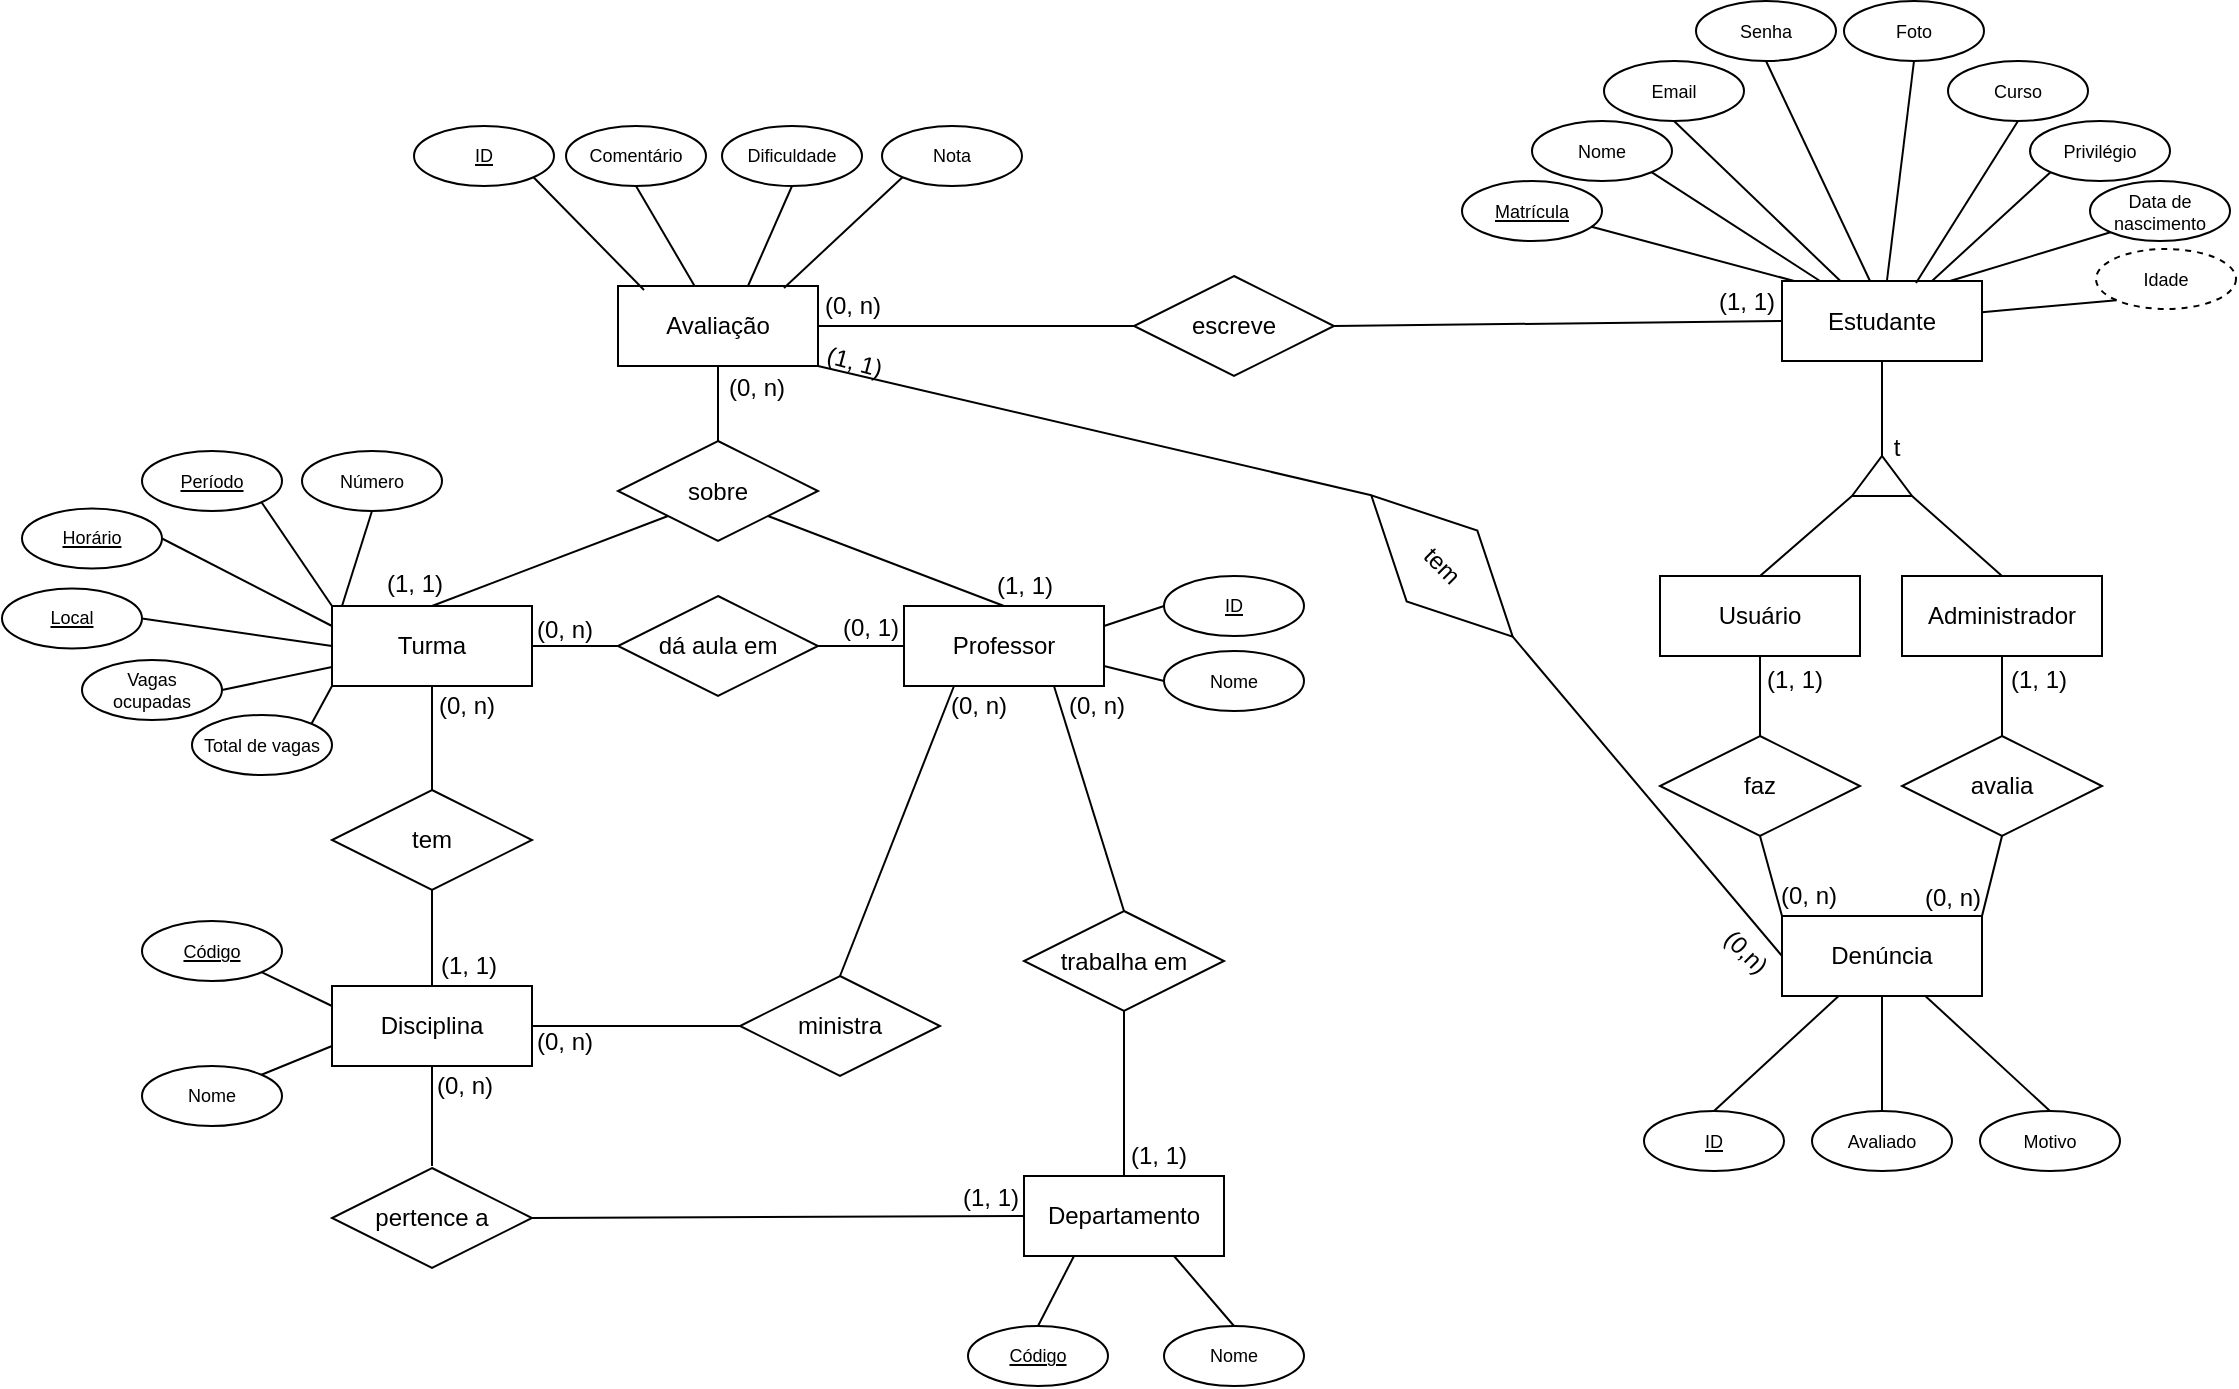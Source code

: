 <mxfile>
    <diagram id="_dQ7f9Yo4Ts8hIGpAVsA" name="Page-1">
        <mxGraphModel dx="1412" dy="1550" grid="1" gridSize="10" guides="1" tooltips="1" connect="1" arrows="1" fold="1" page="1" pageScale="1" pageWidth="850" pageHeight="1100" math="0" shadow="0">
            <root>
                <mxCell id="0"/>
                <mxCell id="1" parent="0"/>
                <mxCell id="75" style="edgeStyle=none;html=1;exitX=0.5;exitY=1;exitDx=0;exitDy=0;entryX=0.5;entryY=0;entryDx=0;entryDy=0;endArrow=none;endFill=0;" parent="1" source="3" edge="1">
                    <mxGeometry relative="1" as="geometry">
                        <mxPoint x="65" y="480" as="targetPoint"/>
                    </mxGeometry>
                </mxCell>
                <mxCell id="3" value="Disciplina" style="whiteSpace=wrap;html=1;align=center;" parent="1" vertex="1">
                    <mxGeometry x="15" y="390" width="100" height="40" as="geometry"/>
                </mxCell>
                <mxCell id="4" value="Administrador" style="whiteSpace=wrap;html=1;align=center;" parent="1" vertex="1">
                    <mxGeometry x="800" y="185" width="100" height="40" as="geometry"/>
                </mxCell>
                <mxCell id="77" style="edgeStyle=none;html=1;exitX=0.25;exitY=1;exitDx=0;exitDy=0;entryX=0.5;entryY=0;entryDx=0;entryDy=0;endArrow=none;endFill=0;" parent="1" source="5" target="33" edge="1">
                    <mxGeometry relative="1" as="geometry"/>
                </mxCell>
                <mxCell id="83" style="edgeStyle=none;html=1;exitX=0.75;exitY=1;exitDx=0;exitDy=0;entryX=0.5;entryY=0;entryDx=0;entryDy=0;endArrow=none;endFill=0;" parent="1" source="5" target="82" edge="1">
                    <mxGeometry relative="1" as="geometry"/>
                </mxCell>
                <mxCell id="5" value="Professor" style="whiteSpace=wrap;html=1;align=center;" parent="1" vertex="1">
                    <mxGeometry x="301" y="200" width="100" height="40" as="geometry"/>
                </mxCell>
                <mxCell id="55" style="edgeStyle=none;html=1;exitX=0.5;exitY=1;exitDx=0;exitDy=0;entryX=0.5;entryY=0;entryDx=0;entryDy=0;endArrow=none;endFill=0;" parent="1" source="6" target="54" edge="1">
                    <mxGeometry relative="1" as="geometry"/>
                </mxCell>
                <mxCell id="185" style="edgeStyle=none;html=1;exitX=1;exitY=1;exitDx=0;exitDy=0;entryX=0;entryY=0.5;entryDx=0;entryDy=0;endArrow=none;endFill=0;" parent="1" source="6" target="183" edge="1">
                    <mxGeometry relative="1" as="geometry"/>
                </mxCell>
                <mxCell id="6" value="Avaliação" style="whiteSpace=wrap;html=1;align=center;" parent="1" vertex="1">
                    <mxGeometry x="158" y="40" width="100" height="40" as="geometry"/>
                </mxCell>
                <mxCell id="184" style="edgeStyle=none;html=1;exitX=0;exitY=0.5;exitDx=0;exitDy=0;entryX=1;entryY=0.5;entryDx=0;entryDy=0;endArrow=none;endFill=0;" parent="1" source="7" target="183" edge="1">
                    <mxGeometry relative="1" as="geometry"/>
                </mxCell>
                <mxCell id="7" value="Denúncia" style="whiteSpace=wrap;html=1;align=center;" parent="1" vertex="1">
                    <mxGeometry x="740" y="355" width="100" height="40" as="geometry"/>
                </mxCell>
                <mxCell id="8" value="Departamento" style="whiteSpace=wrap;html=1;align=center;" parent="1" vertex="1">
                    <mxGeometry x="361" y="485" width="100" height="40" as="geometry"/>
                </mxCell>
                <mxCell id="15" style="edgeStyle=none;html=1;exitX=0.5;exitY=1;exitDx=0;exitDy=0;entryX=0;entryY=0;entryDx=15.0;entryDy=0;entryPerimeter=0;endArrow=none;endFill=0;" parent="1" source="9" target="10" edge="1">
                    <mxGeometry relative="1" as="geometry"/>
                </mxCell>
                <mxCell id="46" style="edgeStyle=none;html=1;exitX=0;exitY=0.5;exitDx=0;exitDy=0;entryX=1;entryY=0.5;entryDx=0;entryDy=0;endArrow=none;endFill=0;" parent="1" source="9" target="19" edge="1">
                    <mxGeometry relative="1" as="geometry">
                        <mxPoint x="580" y="57.5" as="targetPoint"/>
                    </mxGeometry>
                </mxCell>
                <mxCell id="124" style="edgeStyle=none;html=1;exitX=0.093;exitY=0.021;exitDx=0;exitDy=0;endArrow=none;endFill=0;exitPerimeter=0;" parent="1" source="9" target="115" edge="1">
                    <mxGeometry relative="1" as="geometry"/>
                </mxCell>
                <mxCell id="9" value="Estudante" style="whiteSpace=wrap;html=1;align=center;" parent="1" vertex="1">
                    <mxGeometry x="740" y="37.5" width="100" height="40" as="geometry"/>
                </mxCell>
                <mxCell id="16" style="edgeStyle=none;html=1;exitX=1;exitY=1;exitDx=0;exitDy=0;exitPerimeter=0;entryX=0.5;entryY=0;entryDx=0;entryDy=0;endArrow=none;endFill=0;" parent="1" source="10" target="4" edge="1">
                    <mxGeometry relative="1" as="geometry"/>
                </mxCell>
                <mxCell id="17" style="edgeStyle=none;html=1;exitX=0;exitY=1;exitDx=0;exitDy=0;exitPerimeter=0;entryX=0.5;entryY=0;entryDx=0;entryDy=0;endArrow=none;endFill=0;" parent="1" source="10" target="12" edge="1">
                    <mxGeometry relative="1" as="geometry"/>
                </mxCell>
                <mxCell id="10" value="" style="verticalLabelPosition=bottom;verticalAlign=top;html=1;shape=mxgraph.basic.acute_triangle;dx=0.5;" parent="1" vertex="1">
                    <mxGeometry x="775" y="125" width="30" height="20" as="geometry"/>
                </mxCell>
                <mxCell id="48" style="edgeStyle=none;html=1;exitX=0.5;exitY=1;exitDx=0;exitDy=0;endArrow=none;endFill=0;" parent="1" source="12" target="18" edge="1">
                    <mxGeometry relative="1" as="geometry"/>
                </mxCell>
                <mxCell id="12" value="Usuário" style="whiteSpace=wrap;html=1;align=center;" parent="1" vertex="1">
                    <mxGeometry x="679" y="185" width="100" height="40" as="geometry"/>
                </mxCell>
                <mxCell id="73" style="edgeStyle=none;html=1;exitX=0.5;exitY=1;exitDx=0;exitDy=0;endArrow=none;endFill=0;" parent="1" source="13" target="72" edge="1">
                    <mxGeometry relative="1" as="geometry">
                        <mxPoint x="65.364" y="290" as="targetPoint"/>
                    </mxGeometry>
                </mxCell>
                <mxCell id="97" style="edgeStyle=none;html=1;exitX=1;exitY=0.5;exitDx=0;exitDy=0;entryX=0;entryY=0.5;entryDx=0;entryDy=0;endArrow=none;endFill=0;" parent="1" source="13" target="96" edge="1">
                    <mxGeometry relative="1" as="geometry"/>
                </mxCell>
                <mxCell id="13" value="Turma" style="whiteSpace=wrap;html=1;align=center;" parent="1" vertex="1">
                    <mxGeometry x="15" y="200" width="100" height="40" as="geometry"/>
                </mxCell>
                <mxCell id="49" style="edgeStyle=none;html=1;exitX=0.5;exitY=1;exitDx=0;exitDy=0;entryX=0;entryY=0;entryDx=0;entryDy=0;endArrow=none;endFill=0;" parent="1" source="18" target="7" edge="1">
                    <mxGeometry relative="1" as="geometry"/>
                </mxCell>
                <mxCell id="18" value="faz" style="shape=rhombus;perimeter=rhombusPerimeter;whiteSpace=wrap;html=1;align=center;" parent="1" vertex="1">
                    <mxGeometry x="679" y="265" width="100" height="50" as="geometry"/>
                </mxCell>
                <mxCell id="47" style="edgeStyle=none;html=1;exitX=0;exitY=0.5;exitDx=0;exitDy=0;entryX=1;entryY=0.5;entryDx=0;entryDy=0;endArrow=none;endFill=0;" parent="1" source="19" target="6" edge="1">
                    <mxGeometry relative="1" as="geometry">
                        <mxPoint x="396" y="57.5" as="sourcePoint"/>
                    </mxGeometry>
                </mxCell>
                <mxCell id="19" value="escreve" style="shape=rhombus;perimeter=rhombusPerimeter;whiteSpace=wrap;html=1;align=center;" parent="1" vertex="1">
                    <mxGeometry x="416" y="35" width="100" height="50" as="geometry"/>
                </mxCell>
                <mxCell id="79" style="edgeStyle=none;html=1;entryX=1;entryY=0.5;entryDx=0;entryDy=0;endArrow=none;endFill=0;" parent="1" source="33" target="3" edge="1">
                    <mxGeometry relative="1" as="geometry"/>
                </mxCell>
                <mxCell id="33" value="ministra" style="shape=rhombus;perimeter=rhombusPerimeter;whiteSpace=wrap;html=1;align=center;" parent="1" vertex="1">
                    <mxGeometry x="219" y="385" width="100" height="50" as="geometry"/>
                </mxCell>
                <mxCell id="50" style="edgeStyle=none;html=1;exitX=0.5;exitY=1;exitDx=0;exitDy=0;endArrow=none;endFill=0;" parent="1" source="4" target="52" edge="1">
                    <mxGeometry relative="1" as="geometry">
                        <mxPoint x="870.0" y="225" as="sourcePoint"/>
                    </mxGeometry>
                </mxCell>
                <mxCell id="53" style="edgeStyle=none;html=1;exitX=0.5;exitY=1;exitDx=0;exitDy=0;entryX=1;entryY=0;entryDx=0;entryDy=0;endArrow=none;endFill=0;" parent="1" source="52" target="7" edge="1">
                    <mxGeometry relative="1" as="geometry"/>
                </mxCell>
                <mxCell id="52" value="avalia" style="shape=rhombus;perimeter=rhombusPerimeter;whiteSpace=wrap;html=1;align=center;" parent="1" vertex="1">
                    <mxGeometry x="800" y="265" width="100" height="50" as="geometry"/>
                </mxCell>
                <mxCell id="56" style="edgeStyle=none;html=1;entryX=0.5;entryY=0;entryDx=0;entryDy=0;endArrow=none;endFill=0;exitX=0;exitY=1;exitDx=0;exitDy=0;" parent="1" source="54" target="13" edge="1">
                    <mxGeometry relative="1" as="geometry">
                        <mxPoint x="141.744" y="155.872" as="sourcePoint"/>
                    </mxGeometry>
                </mxCell>
                <mxCell id="69" style="edgeStyle=none;html=1;exitX=1;exitY=1;exitDx=0;exitDy=0;entryX=0.5;entryY=0;entryDx=0;entryDy=0;endArrow=none;endFill=0;" parent="1" source="54" target="5" edge="1">
                    <mxGeometry relative="1" as="geometry">
                        <mxPoint x="276" y="155" as="sourcePoint"/>
                    </mxGeometry>
                </mxCell>
                <mxCell id="54" value="sobre" style="shape=rhombus;perimeter=rhombusPerimeter;whiteSpace=wrap;html=1;align=center;" parent="1" vertex="1">
                    <mxGeometry x="158" y="117.5" width="100" height="50" as="geometry"/>
                </mxCell>
                <mxCell id="60" value="(1, 1)" style="text;html=1;align=center;verticalAlign=middle;resizable=0;points=[];autosize=1;strokeColor=none;fillColor=none;" parent="1" vertex="1">
                    <mxGeometry x="721" y="222" width="50" height="30" as="geometry"/>
                </mxCell>
                <mxCell id="61" value="(0, n)" style="text;html=1;align=center;verticalAlign=middle;resizable=0;points=[];autosize=1;strokeColor=none;fillColor=none;" parent="1" vertex="1">
                    <mxGeometry x="728" y="330" width="50" height="30" as="geometry"/>
                </mxCell>
                <mxCell id="62" value="(0, n)" style="text;html=1;align=center;verticalAlign=middle;resizable=0;points=[];autosize=1;strokeColor=none;fillColor=none;" parent="1" vertex="1">
                    <mxGeometry x="800" y="331" width="50" height="30" as="geometry"/>
                </mxCell>
                <mxCell id="63" value="(1, 1)" style="text;html=1;align=center;verticalAlign=middle;resizable=0;points=[];autosize=1;strokeColor=none;fillColor=none;" parent="1" vertex="1">
                    <mxGeometry x="843" y="222" width="50" height="30" as="geometry"/>
                </mxCell>
                <mxCell id="64" value="(0, n)" style="text;html=1;align=center;verticalAlign=middle;resizable=0;points=[];autosize=1;strokeColor=none;fillColor=none;" parent="1" vertex="1">
                    <mxGeometry x="250" y="34.5" width="50" height="30" as="geometry"/>
                </mxCell>
                <mxCell id="65" value="(1, 1)" style="text;html=1;align=center;verticalAlign=middle;resizable=0;points=[];autosize=1;strokeColor=none;fillColor=none;" parent="1" vertex="1">
                    <mxGeometry x="697" y="32.5" width="50" height="30" as="geometry"/>
                </mxCell>
                <mxCell id="66" value="(0, n)" style="text;html=1;align=center;verticalAlign=middle;resizable=0;points=[];autosize=1;strokeColor=none;fillColor=none;" parent="1" vertex="1">
                    <mxGeometry x="202" y="75.5" width="50" height="30" as="geometry"/>
                </mxCell>
                <mxCell id="68" value="(1, 1)" style="text;html=1;align=center;verticalAlign=middle;resizable=0;points=[];autosize=1;strokeColor=none;fillColor=none;" parent="1" vertex="1">
                    <mxGeometry x="31" y="174" width="50" height="30" as="geometry"/>
                </mxCell>
                <mxCell id="70" value="(1, 1)" style="text;html=1;align=center;verticalAlign=middle;resizable=0;points=[];autosize=1;strokeColor=none;fillColor=none;" parent="1" vertex="1">
                    <mxGeometry x="336" y="175" width="50" height="30" as="geometry"/>
                </mxCell>
                <mxCell id="76" style="edgeStyle=none;html=1;exitX=1;exitY=0.5;exitDx=0;exitDy=0;entryX=0;entryY=0.5;entryDx=0;entryDy=0;endArrow=none;endFill=0;" parent="1" source="71" target="8" edge="1">
                    <mxGeometry relative="1" as="geometry"/>
                </mxCell>
                <mxCell id="71" value="pertence a" style="shape=rhombus;perimeter=rhombusPerimeter;whiteSpace=wrap;html=1;align=center;" parent="1" vertex="1">
                    <mxGeometry x="15" y="481" width="100" height="50" as="geometry"/>
                </mxCell>
                <mxCell id="74" style="edgeStyle=none;html=1;exitX=0.5;exitY=1;exitDx=0;exitDy=0;entryX=0.5;entryY=0;entryDx=0;entryDy=0;endArrow=none;endFill=0;" parent="1" source="72" target="3" edge="1">
                    <mxGeometry relative="1" as="geometry"/>
                </mxCell>
                <mxCell id="72" value="tem" style="shape=rhombus;perimeter=rhombusPerimeter;whiteSpace=wrap;html=1;align=center;" parent="1" vertex="1">
                    <mxGeometry x="15" y="292" width="100" height="50" as="geometry"/>
                </mxCell>
                <mxCell id="84" style="edgeStyle=none;html=1;exitX=0.5;exitY=1;exitDx=0;exitDy=0;entryX=0.5;entryY=0;entryDx=0;entryDy=0;endArrow=none;endFill=0;" parent="1" source="82" target="8" edge="1">
                    <mxGeometry relative="1" as="geometry"/>
                </mxCell>
                <mxCell id="82" value="trabalha em" style="shape=rhombus;perimeter=rhombusPerimeter;whiteSpace=wrap;html=1;align=center;" parent="1" vertex="1">
                    <mxGeometry x="361" y="352.5" width="100" height="50" as="geometry"/>
                </mxCell>
                <mxCell id="88" value="(1, 1)" style="text;html=1;align=center;verticalAlign=middle;resizable=0;points=[];autosize=1;strokeColor=none;fillColor=none;" parent="1" vertex="1">
                    <mxGeometry x="58" y="365" width="50" height="30" as="geometry"/>
                </mxCell>
                <mxCell id="89" value="(0, n)" style="text;html=1;align=center;verticalAlign=middle;resizable=0;points=[];autosize=1;strokeColor=none;fillColor=none;" parent="1" vertex="1">
                    <mxGeometry x="57" y="235" width="50" height="30" as="geometry"/>
                </mxCell>
                <mxCell id="90" value="(1, 1)" style="text;html=1;align=center;verticalAlign=middle;resizable=0;points=[];autosize=1;strokeColor=none;fillColor=none;" parent="1" vertex="1">
                    <mxGeometry x="319" y="481" width="50" height="30" as="geometry"/>
                </mxCell>
                <mxCell id="91" value="(0, n)" style="text;html=1;align=center;verticalAlign=middle;resizable=0;points=[];autosize=1;strokeColor=none;fillColor=none;" parent="1" vertex="1">
                    <mxGeometry x="56" y="425" width="50" height="30" as="geometry"/>
                </mxCell>
                <mxCell id="92" value="(0, n)" style="text;html=1;align=center;verticalAlign=middle;resizable=0;points=[];autosize=1;strokeColor=none;fillColor=none;" parent="1" vertex="1">
                    <mxGeometry x="313" y="235" width="50" height="30" as="geometry"/>
                </mxCell>
                <mxCell id="93" value="(0, n)" style="text;html=1;align=center;verticalAlign=middle;resizable=0;points=[];autosize=1;strokeColor=none;fillColor=none;" parent="1" vertex="1">
                    <mxGeometry x="106" y="403" width="50" height="30" as="geometry"/>
                </mxCell>
                <mxCell id="94" value="(1, 1)" style="text;html=1;align=center;verticalAlign=middle;resizable=0;points=[];autosize=1;strokeColor=none;fillColor=none;" parent="1" vertex="1">
                    <mxGeometry x="403" y="460" width="50" height="30" as="geometry"/>
                </mxCell>
                <mxCell id="95" value="(0, n)" style="text;html=1;align=center;verticalAlign=middle;resizable=0;points=[];autosize=1;strokeColor=none;fillColor=none;" parent="1" vertex="1">
                    <mxGeometry x="372" y="235" width="50" height="30" as="geometry"/>
                </mxCell>
                <mxCell id="98" style="edgeStyle=none;html=1;exitX=1;exitY=0.5;exitDx=0;exitDy=0;entryX=0;entryY=0.5;entryDx=0;entryDy=0;endArrow=none;endFill=0;" parent="1" source="96" target="5" edge="1">
                    <mxGeometry relative="1" as="geometry"/>
                </mxCell>
                <mxCell id="96" value="dá aula em" style="shape=rhombus;perimeter=rhombusPerimeter;whiteSpace=wrap;html=1;align=center;" parent="1" vertex="1">
                    <mxGeometry x="158" y="195" width="100" height="50" as="geometry"/>
                </mxCell>
                <mxCell id="99" value="(0, n)" style="text;html=1;align=center;verticalAlign=middle;resizable=0;points=[];autosize=1;strokeColor=none;fillColor=none;" parent="1" vertex="1">
                    <mxGeometry x="106" y="197" width="50" height="30" as="geometry"/>
                </mxCell>
                <mxCell id="100" value="(0, 1)" style="text;html=1;align=center;verticalAlign=middle;resizable=0;points=[];autosize=1;strokeColor=none;fillColor=none;" parent="1" vertex="1">
                    <mxGeometry x="259" y="196" width="50" height="30" as="geometry"/>
                </mxCell>
                <mxCell id="127" style="edgeStyle=none;html=1;exitX=0.5;exitY=1;exitDx=0;exitDy=0;endArrow=none;endFill=0;entryX=0.44;entryY=0;entryDx=0;entryDy=0;entryPerimeter=0;" parent="1" source="114" target="9" edge="1">
                    <mxGeometry relative="1" as="geometry">
                        <mxPoint x="764" y="37.5" as="targetPoint"/>
                    </mxGeometry>
                </mxCell>
                <mxCell id="114" value="Senha" style="ellipse;whiteSpace=wrap;html=1;align=center;fontSize=9;" parent="1" vertex="1">
                    <mxGeometry x="697" y="-102.5" width="70" height="30" as="geometry"/>
                </mxCell>
                <mxCell id="115" value="&lt;u style=&quot;font-size: 9px;&quot;&gt;Matrícula&lt;br style=&quot;font-size: 9px;&quot;&gt;&lt;/u&gt;" style="ellipse;whiteSpace=wrap;html=1;align=center;fontSize=9;" parent="1" vertex="1">
                    <mxGeometry x="580" y="-12.5" width="70" height="30" as="geometry"/>
                </mxCell>
                <mxCell id="126" style="edgeStyle=none;html=1;exitX=0.5;exitY=1;exitDx=0;exitDy=0;endArrow=none;endFill=0;" parent="1" source="116" target="9" edge="1">
                    <mxGeometry relative="1" as="geometry">
                        <mxPoint x="764" y="37.5" as="targetPoint"/>
                    </mxGeometry>
                </mxCell>
                <mxCell id="116" value="Email" style="ellipse;whiteSpace=wrap;html=1;align=center;fontSize=9;" parent="1" vertex="1">
                    <mxGeometry x="651" y="-72.5" width="70" height="30" as="geometry"/>
                </mxCell>
                <mxCell id="125" style="edgeStyle=none;html=1;exitX=1;exitY=1;exitDx=0;exitDy=0;endArrow=none;endFill=0;" parent="1" source="117" target="9" edge="1">
                    <mxGeometry relative="1" as="geometry"/>
                </mxCell>
                <mxCell id="117" value="Nome" style="ellipse;whiteSpace=wrap;html=1;align=center;fontSize=9;" parent="1" vertex="1">
                    <mxGeometry x="615" y="-42.5" width="70" height="30" as="geometry"/>
                </mxCell>
                <mxCell id="129" style="edgeStyle=none;html=1;exitX=0.5;exitY=1;exitDx=0;exitDy=0;entryX=0.67;entryY=0.025;entryDx=0;entryDy=0;endArrow=none;endFill=0;entryPerimeter=0;" parent="1" source="118" target="9" edge="1">
                    <mxGeometry relative="1" as="geometry"/>
                </mxCell>
                <mxCell id="118" value="Curso" style="ellipse;whiteSpace=wrap;html=1;align=center;fontSize=9;" parent="1" vertex="1">
                    <mxGeometry x="823" y="-72.5" width="70" height="30" as="geometry"/>
                </mxCell>
                <mxCell id="131" style="edgeStyle=none;html=1;exitX=0;exitY=1;exitDx=0;exitDy=0;endArrow=none;endFill=0;" parent="1" source="120" edge="1">
                    <mxGeometry relative="1" as="geometry">
                        <mxPoint x="824" y="37.5" as="targetPoint"/>
                    </mxGeometry>
                </mxCell>
                <mxCell id="120" value="Data de nascimento" style="ellipse;whiteSpace=wrap;html=1;align=center;fontSize=9;" parent="1" vertex="1">
                    <mxGeometry x="894" y="-12.5" width="70" height="30" as="geometry"/>
                </mxCell>
                <mxCell id="128" style="edgeStyle=none;html=1;exitX=0.5;exitY=1;exitDx=0;exitDy=0;endArrow=none;endFill=0;" parent="1" source="121" target="9" edge="1">
                    <mxGeometry relative="1" as="geometry"/>
                </mxCell>
                <mxCell id="121" value="Foto" style="ellipse;whiteSpace=wrap;html=1;align=center;fontSize=9;" parent="1" vertex="1">
                    <mxGeometry x="771" y="-102.5" width="70" height="30" as="geometry"/>
                </mxCell>
                <mxCell id="130" style="edgeStyle=none;html=1;exitX=0;exitY=1;exitDx=0;exitDy=0;endArrow=none;endFill=0;" parent="1" source="122" target="9" edge="1">
                    <mxGeometry relative="1" as="geometry">
                        <mxPoint x="834" y="37.5" as="targetPoint"/>
                    </mxGeometry>
                </mxCell>
                <mxCell id="122" value="&lt;font style=&quot;font-size: 9px;&quot;&gt;Idade&lt;/font&gt;" style="ellipse;whiteSpace=wrap;html=1;align=center;dashed=1;fontSize=9;" parent="1" vertex="1">
                    <mxGeometry x="897" y="21.5" width="70" height="30" as="geometry"/>
                </mxCell>
                <mxCell id="142" style="edgeStyle=none;html=1;exitX=1;exitY=0.5;exitDx=0;exitDy=0;entryX=0;entryY=0.25;entryDx=0;entryDy=0;fontSize=9;endArrow=none;endFill=0;" parent="1" source="132" target="13" edge="1">
                    <mxGeometry relative="1" as="geometry"/>
                </mxCell>
                <mxCell id="132" value="&lt;u&gt;Horário&lt;/u&gt;" style="ellipse;whiteSpace=wrap;html=1;align=center;fontSize=9;" parent="1" vertex="1">
                    <mxGeometry x="-140" y="151.25" width="70" height="30" as="geometry"/>
                </mxCell>
                <mxCell id="147" style="edgeStyle=none;html=1;exitX=1;exitY=0;exitDx=0;exitDy=0;entryX=0;entryY=1;entryDx=0;entryDy=0;fontSize=9;endArrow=none;endFill=0;" parent="1" source="133" target="13" edge="1">
                    <mxGeometry relative="1" as="geometry"/>
                </mxCell>
                <mxCell id="133" value="Total de vagas" style="ellipse;whiteSpace=wrap;html=1;align=center;fontSize=9;" parent="1" vertex="1">
                    <mxGeometry x="-55" y="254.5" width="70" height="30" as="geometry"/>
                </mxCell>
                <mxCell id="141" style="edgeStyle=none;html=1;exitX=1;exitY=1;exitDx=0;exitDy=0;entryX=0;entryY=0;entryDx=0;entryDy=0;fontSize=9;endArrow=none;endFill=0;" parent="1" source="134" target="13" edge="1">
                    <mxGeometry relative="1" as="geometry"/>
                </mxCell>
                <mxCell id="134" value="&lt;u&gt;Período&lt;/u&gt;" style="ellipse;whiteSpace=wrap;html=1;align=center;fontSize=9;" parent="1" vertex="1">
                    <mxGeometry x="-80" y="122.5" width="70" height="30" as="geometry"/>
                </mxCell>
                <mxCell id="143" style="edgeStyle=none;html=1;exitX=1;exitY=0.5;exitDx=0;exitDy=0;entryX=0;entryY=0.5;entryDx=0;entryDy=0;fontSize=9;endArrow=none;endFill=0;" parent="1" source="135" target="13" edge="1">
                    <mxGeometry relative="1" as="geometry"/>
                </mxCell>
                <mxCell id="135" value="&lt;u&gt;Local&lt;/u&gt;" style="ellipse;whiteSpace=wrap;html=1;align=center;fontSize=9;" parent="1" vertex="1">
                    <mxGeometry x="-150" y="191.25" width="70" height="30" as="geometry"/>
                </mxCell>
                <mxCell id="140" style="edgeStyle=none;html=1;exitX=0.5;exitY=1;exitDx=0;exitDy=0;fontSize=9;endArrow=none;endFill=0;" parent="1" source="136" edge="1">
                    <mxGeometry relative="1" as="geometry">
                        <mxPoint x="20" y="200" as="targetPoint"/>
                    </mxGeometry>
                </mxCell>
                <mxCell id="136" value="Número" style="ellipse;whiteSpace=wrap;html=1;align=center;fontSize=9;" parent="1" vertex="1">
                    <mxGeometry y="122.5" width="70" height="30" as="geometry"/>
                </mxCell>
                <mxCell id="146" style="edgeStyle=none;html=1;exitX=1;exitY=0.5;exitDx=0;exitDy=0;fontSize=9;endArrow=none;endFill=0;" parent="1" source="137" target="13" edge="1">
                    <mxGeometry relative="1" as="geometry"/>
                </mxCell>
                <mxCell id="137" value="Vagas &lt;br&gt;ocupadas" style="ellipse;whiteSpace=wrap;html=1;align=center;fontSize=9;" parent="1" vertex="1">
                    <mxGeometry x="-110" y="227" width="70" height="30" as="geometry"/>
                </mxCell>
                <mxCell id="150" style="edgeStyle=none;html=1;exitX=1;exitY=1;exitDx=0;exitDy=0;entryX=0;entryY=0.25;entryDx=0;entryDy=0;fontSize=9;endArrow=none;endFill=0;" parent="1" source="148" target="3" edge="1">
                    <mxGeometry relative="1" as="geometry"/>
                </mxCell>
                <mxCell id="148" value="&lt;u&gt;Código&lt;/u&gt;" style="ellipse;whiteSpace=wrap;html=1;align=center;fontSize=9;" parent="1" vertex="1">
                    <mxGeometry x="-80" y="357.5" width="70" height="30" as="geometry"/>
                </mxCell>
                <mxCell id="151" style="edgeStyle=none;html=1;exitX=1;exitY=0;exitDx=0;exitDy=0;entryX=0;entryY=0.75;entryDx=0;entryDy=0;fontSize=9;endArrow=none;endFill=0;" parent="1" source="149" target="3" edge="1">
                    <mxGeometry relative="1" as="geometry"/>
                </mxCell>
                <mxCell id="149" value="Nome" style="ellipse;whiteSpace=wrap;html=1;align=center;fontSize=9;" parent="1" vertex="1">
                    <mxGeometry x="-80" y="430" width="70" height="30" as="geometry"/>
                </mxCell>
                <mxCell id="158" style="edgeStyle=none;html=1;exitX=0.5;exitY=0;exitDx=0;exitDy=0;entryX=0.25;entryY=1;entryDx=0;entryDy=0;fontSize=9;endArrow=none;endFill=0;" parent="1" source="155" target="8" edge="1">
                    <mxGeometry relative="1" as="geometry"/>
                </mxCell>
                <mxCell id="155" value="&lt;u&gt;Código&lt;/u&gt;" style="ellipse;whiteSpace=wrap;html=1;align=center;fontSize=9;" parent="1" vertex="1">
                    <mxGeometry x="333" y="560" width="70" height="30" as="geometry"/>
                </mxCell>
                <mxCell id="159" style="edgeStyle=none;html=1;exitX=0.5;exitY=0;exitDx=0;exitDy=0;entryX=0.75;entryY=1;entryDx=0;entryDy=0;fontSize=9;endArrow=none;endFill=0;" parent="1" source="157" target="8" edge="1">
                    <mxGeometry relative="1" as="geometry"/>
                </mxCell>
                <mxCell id="157" value="Nome" style="ellipse;whiteSpace=wrap;html=1;align=center;fontSize=9;" parent="1" vertex="1">
                    <mxGeometry x="431" y="560" width="70" height="30" as="geometry"/>
                </mxCell>
                <mxCell id="164" style="edgeStyle=none;html=1;exitX=0;exitY=0.5;exitDx=0;exitDy=0;entryX=1;entryY=0.25;entryDx=0;entryDy=0;fontSize=9;endArrow=none;endFill=0;" parent="1" source="161" target="5" edge="1">
                    <mxGeometry relative="1" as="geometry"/>
                </mxCell>
                <mxCell id="161" value="&lt;u&gt;ID&lt;br&gt;&lt;/u&gt;" style="ellipse;whiteSpace=wrap;html=1;align=center;fontSize=9;" parent="1" vertex="1">
                    <mxGeometry x="431" y="185" width="70" height="30" as="geometry"/>
                </mxCell>
                <mxCell id="165" style="edgeStyle=none;html=1;exitX=0;exitY=0.5;exitDx=0;exitDy=0;entryX=1;entryY=0.75;entryDx=0;entryDy=0;fontSize=9;endArrow=none;endFill=0;" parent="1" source="163" target="5" edge="1">
                    <mxGeometry relative="1" as="geometry"/>
                </mxCell>
                <mxCell id="163" value="Nome" style="ellipse;whiteSpace=wrap;html=1;align=center;fontSize=9;" parent="1" vertex="1">
                    <mxGeometry x="431" y="222.5" width="70" height="30" as="geometry"/>
                </mxCell>
                <mxCell id="170" style="edgeStyle=none;html=1;exitX=1;exitY=1;exitDx=0;exitDy=0;entryX=0.13;entryY=0.05;entryDx=0;entryDy=0;fontSize=9;endArrow=none;endFill=0;entryPerimeter=0;" parent="1" source="166" target="6" edge="1">
                    <mxGeometry relative="1" as="geometry"/>
                </mxCell>
                <mxCell id="166" value="&lt;u&gt;ID&lt;/u&gt;" style="ellipse;whiteSpace=wrap;html=1;align=center;fontSize=9;" parent="1" vertex="1">
                    <mxGeometry x="56" y="-40" width="70" height="30" as="geometry"/>
                </mxCell>
                <mxCell id="171" style="edgeStyle=none;html=1;exitX=0.5;exitY=1;exitDx=0;exitDy=0;fontSize=9;endArrow=none;endFill=0;" parent="1" source="167" target="6" edge="1">
                    <mxGeometry relative="1" as="geometry"/>
                </mxCell>
                <mxCell id="167" value="Comentário" style="ellipse;whiteSpace=wrap;html=1;align=center;fontSize=9;" parent="1" vertex="1">
                    <mxGeometry x="132" y="-40" width="70" height="30" as="geometry"/>
                </mxCell>
                <mxCell id="169" style="edgeStyle=none;html=1;exitX=0;exitY=1;exitDx=0;exitDy=0;fontSize=9;endArrow=none;endFill=0;entryX=0.83;entryY=0.025;entryDx=0;entryDy=0;entryPerimeter=0;" parent="1" source="168" target="6" edge="1">
                    <mxGeometry relative="1" as="geometry">
                        <mxPoint x="240" y="50" as="targetPoint"/>
                    </mxGeometry>
                </mxCell>
                <mxCell id="168" value="Nota" style="ellipse;whiteSpace=wrap;html=1;align=center;fontSize=9;" parent="1" vertex="1">
                    <mxGeometry x="290" y="-40" width="70" height="30" as="geometry"/>
                </mxCell>
                <mxCell id="175" style="edgeStyle=none;html=1;exitX=0.5;exitY=0;exitDx=0;exitDy=0;fontSize=9;endArrow=none;endFill=0;" parent="1" source="172" target="7" edge="1">
                    <mxGeometry relative="1" as="geometry"/>
                </mxCell>
                <mxCell id="172" value="&lt;u&gt;ID&lt;/u&gt;" style="ellipse;whiteSpace=wrap;html=1;align=center;fontSize=9;" parent="1" vertex="1">
                    <mxGeometry x="671" y="452.5" width="70" height="30" as="geometry"/>
                </mxCell>
                <mxCell id="177" style="edgeStyle=none;html=1;exitX=0.5;exitY=0;exitDx=0;exitDy=0;fontSize=9;endArrow=none;endFill=0;" parent="1" source="173" target="7" edge="1">
                    <mxGeometry relative="1" as="geometry"/>
                </mxCell>
                <mxCell id="173" value="Avaliado" style="ellipse;whiteSpace=wrap;html=1;align=center;fontSize=9;" parent="1" vertex="1">
                    <mxGeometry x="755" y="452.5" width="70" height="30" as="geometry"/>
                </mxCell>
                <mxCell id="176" style="edgeStyle=none;html=1;exitX=0.5;exitY=0;exitDx=0;exitDy=0;fontSize=9;endArrow=none;endFill=0;" parent="1" source="174" target="7" edge="1">
                    <mxGeometry relative="1" as="geometry"/>
                </mxCell>
                <mxCell id="174" value="Motivo" style="ellipse;whiteSpace=wrap;html=1;align=center;fontSize=9;" parent="1" vertex="1">
                    <mxGeometry x="839" y="452.5" width="70" height="30" as="geometry"/>
                </mxCell>
                <mxCell id="179" style="edgeStyle=none;html=1;exitX=0.5;exitY=1;exitDx=0;exitDy=0;entryX=0.65;entryY=0;entryDx=0;entryDy=0;endArrow=none;endFill=0;entryPerimeter=0;" parent="1" source="178" target="6" edge="1">
                    <mxGeometry relative="1" as="geometry"/>
                </mxCell>
                <mxCell id="178" value="Dificuldade" style="ellipse;whiteSpace=wrap;html=1;align=center;fontSize=9;" parent="1" vertex="1">
                    <mxGeometry x="210" y="-40" width="70" height="30" as="geometry"/>
                </mxCell>
                <mxCell id="180" value="t" style="text;html=1;align=center;verticalAlign=middle;resizable=0;points=[];autosize=1;strokeColor=none;fillColor=none;" parent="1" vertex="1">
                    <mxGeometry x="782" y="105.5" width="30" height="30" as="geometry"/>
                </mxCell>
                <mxCell id="182" style="edgeStyle=none;html=1;exitX=0;exitY=1;exitDx=0;exitDy=0;entryX=0.75;entryY=0;entryDx=0;entryDy=0;endArrow=none;endFill=0;" parent="1" source="181" target="9" edge="1">
                    <mxGeometry relative="1" as="geometry"/>
                </mxCell>
                <mxCell id="181" value="Privilégio" style="ellipse;whiteSpace=wrap;html=1;align=center;fontSize=9;" parent="1" vertex="1">
                    <mxGeometry x="864" y="-42.5" width="70" height="30" as="geometry"/>
                </mxCell>
                <mxCell id="183" value="tem" style="shape=rhombus;perimeter=rhombusPerimeter;whiteSpace=wrap;html=1;align=center;rotation=45;" parent="1" vertex="1">
                    <mxGeometry x="520" y="155" width="100" height="50" as="geometry"/>
                </mxCell>
                <mxCell id="186" value="(0,n)" style="text;html=1;align=center;verticalAlign=middle;resizable=0;points=[];autosize=1;strokeColor=none;fillColor=none;rotation=45;" parent="1" vertex="1">
                    <mxGeometry x="697" y="357.5" width="50" height="30" as="geometry"/>
                </mxCell>
                <mxCell id="187" value="(1, 1)" style="text;html=1;align=center;verticalAlign=middle;resizable=0;points=[];autosize=1;strokeColor=none;fillColor=none;rotation=15;" parent="1" vertex="1">
                    <mxGeometry x="251" y="62.5" width="50" height="30" as="geometry"/>
                </mxCell>
            </root>
        </mxGraphModel>
    </diagram>
</mxfile>